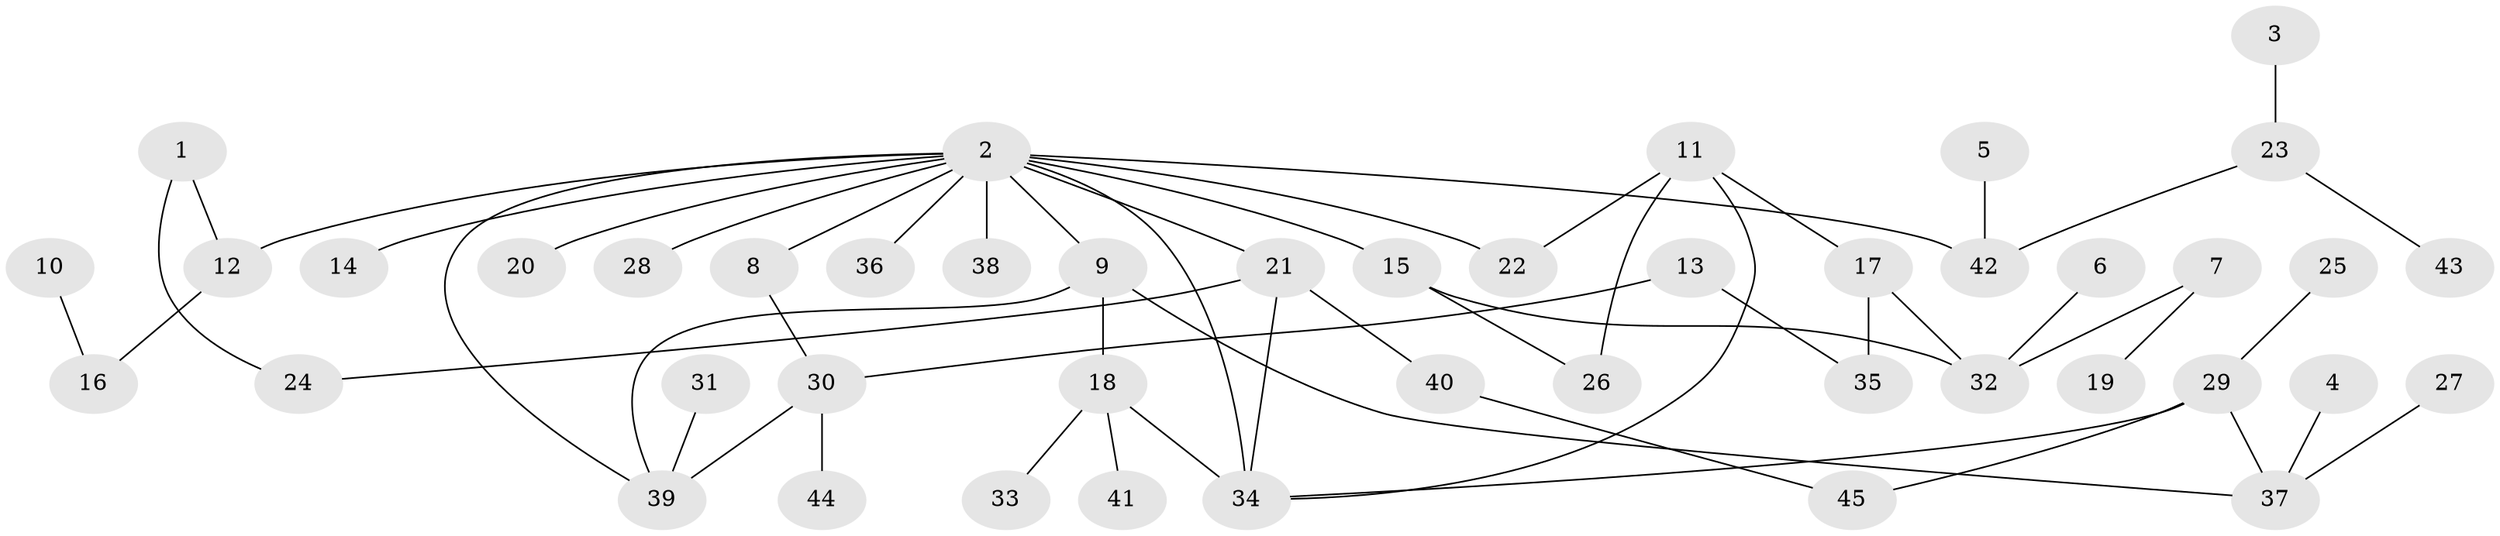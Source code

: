 // original degree distribution, {8: 0.011235955056179775, 7: 0.011235955056179775, 3: 0.1348314606741573, 4: 0.15730337078651685, 5: 0.02247191011235955, 2: 0.2696629213483146, 1: 0.39325842696629215}
// Generated by graph-tools (version 1.1) at 2025/25/03/09/25 03:25:34]
// undirected, 45 vertices, 55 edges
graph export_dot {
graph [start="1"]
  node [color=gray90,style=filled];
  1;
  2;
  3;
  4;
  5;
  6;
  7;
  8;
  9;
  10;
  11;
  12;
  13;
  14;
  15;
  16;
  17;
  18;
  19;
  20;
  21;
  22;
  23;
  24;
  25;
  26;
  27;
  28;
  29;
  30;
  31;
  32;
  33;
  34;
  35;
  36;
  37;
  38;
  39;
  40;
  41;
  42;
  43;
  44;
  45;
  1 -- 12 [weight=1.0];
  1 -- 24 [weight=1.0];
  2 -- 8 [weight=1.0];
  2 -- 9 [weight=1.0];
  2 -- 12 [weight=1.0];
  2 -- 14 [weight=1.0];
  2 -- 15 [weight=1.0];
  2 -- 20 [weight=1.0];
  2 -- 21 [weight=1.0];
  2 -- 22 [weight=1.0];
  2 -- 28 [weight=1.0];
  2 -- 34 [weight=2.0];
  2 -- 36 [weight=1.0];
  2 -- 38 [weight=1.0];
  2 -- 39 [weight=1.0];
  2 -- 42 [weight=1.0];
  3 -- 23 [weight=1.0];
  4 -- 37 [weight=1.0];
  5 -- 42 [weight=1.0];
  6 -- 32 [weight=1.0];
  7 -- 19 [weight=1.0];
  7 -- 32 [weight=1.0];
  8 -- 30 [weight=1.0];
  9 -- 18 [weight=1.0];
  9 -- 37 [weight=1.0];
  9 -- 39 [weight=1.0];
  10 -- 16 [weight=1.0];
  11 -- 17 [weight=1.0];
  11 -- 22 [weight=1.0];
  11 -- 26 [weight=1.0];
  11 -- 34 [weight=1.0];
  12 -- 16 [weight=1.0];
  13 -- 30 [weight=1.0];
  13 -- 35 [weight=1.0];
  15 -- 26 [weight=1.0];
  15 -- 32 [weight=1.0];
  17 -- 32 [weight=1.0];
  17 -- 35 [weight=1.0];
  18 -- 33 [weight=1.0];
  18 -- 34 [weight=1.0];
  18 -- 41 [weight=1.0];
  21 -- 24 [weight=1.0];
  21 -- 34 [weight=1.0];
  21 -- 40 [weight=1.0];
  23 -- 42 [weight=1.0];
  23 -- 43 [weight=1.0];
  25 -- 29 [weight=1.0];
  27 -- 37 [weight=1.0];
  29 -- 34 [weight=1.0];
  29 -- 37 [weight=1.0];
  29 -- 45 [weight=1.0];
  30 -- 39 [weight=1.0];
  30 -- 44 [weight=1.0];
  31 -- 39 [weight=1.0];
  40 -- 45 [weight=1.0];
}
